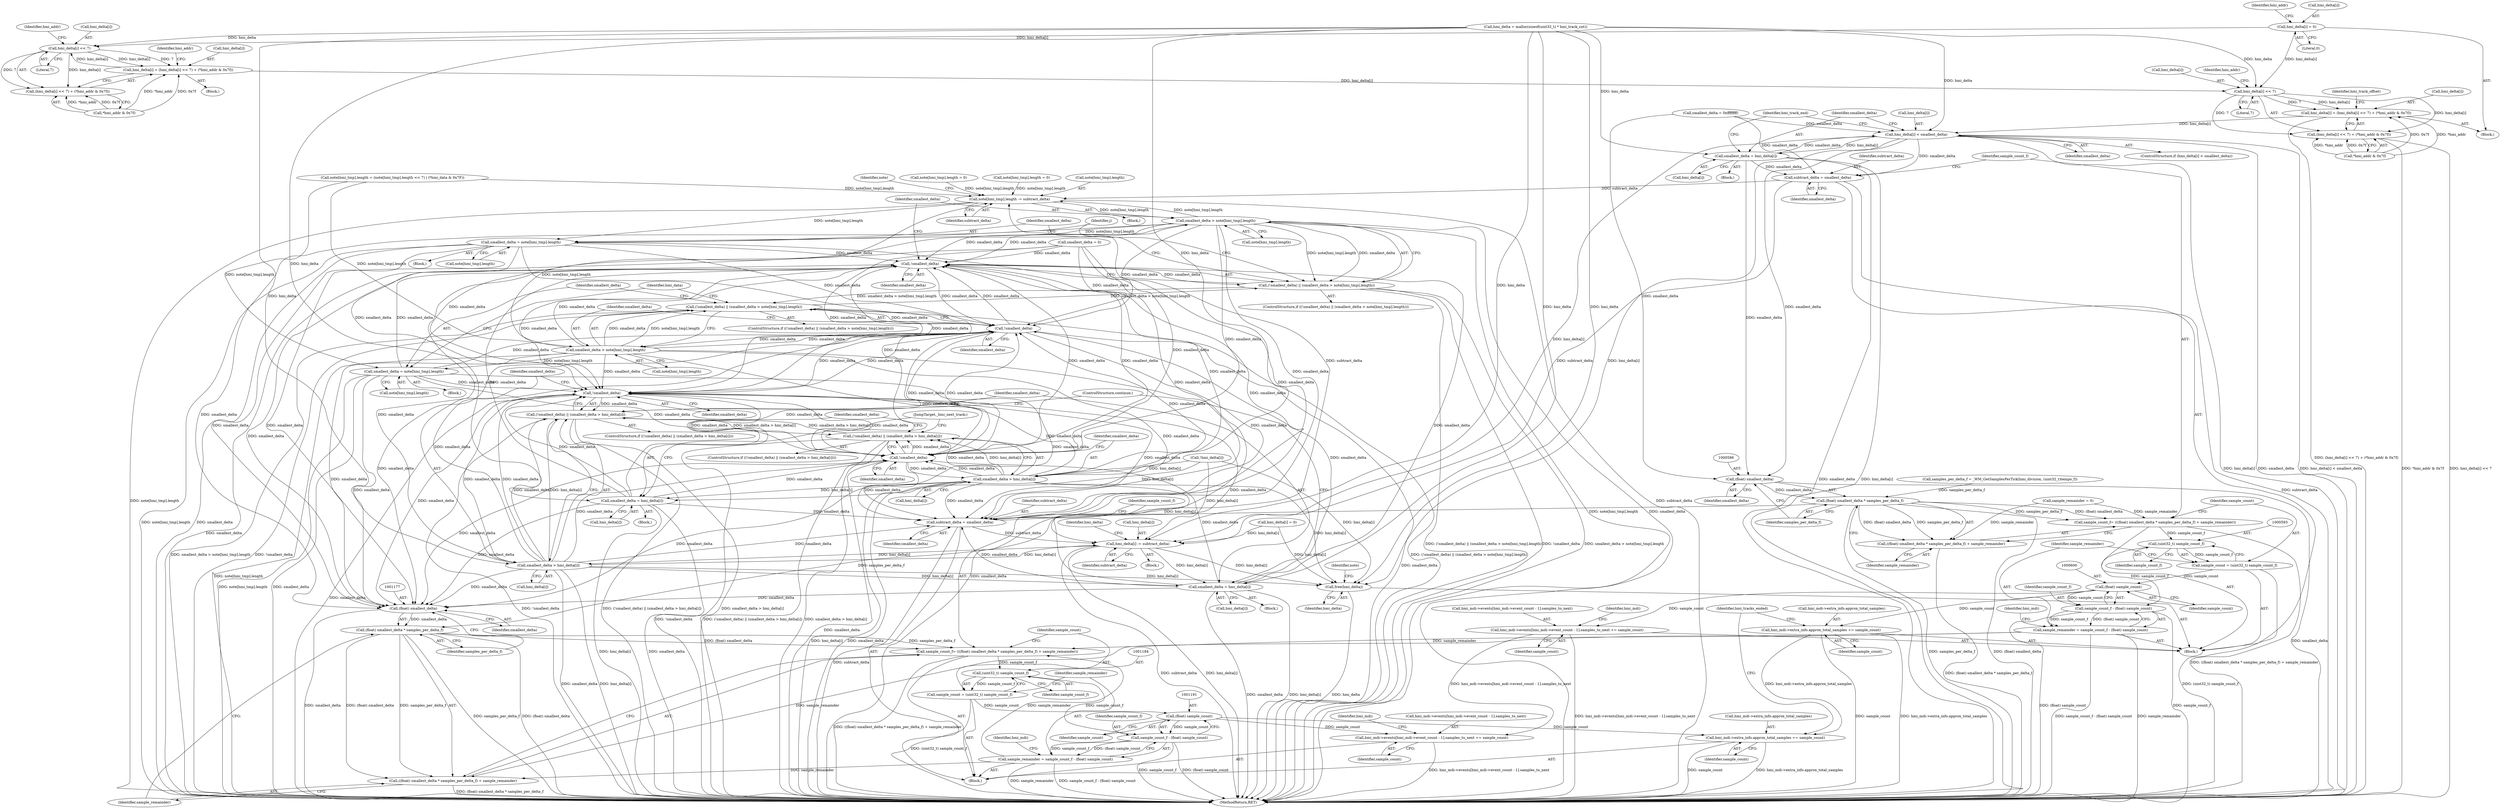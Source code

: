digraph "0_wildmidi_660b513d99bced8783a4a5984ac2f742c74ebbdd@pointer" {
"1000468" [label="(Call,hmi_delta[i] = 0)"];
"1000486" [label="(Call,hmi_delta[i] << 7)"];
"1000481" [label="(Call,hmi_delta[i] = (hmi_delta[i] << 7) + (*hmi_addr & 0x7f))"];
"1000510" [label="(Call,hmi_delta[i] << 7)"];
"1000505" [label="(Call,hmi_delta[i] = (hmi_delta[i] << 7) + (*hmi_addr & 0x7f))"];
"1000526" [label="(Call,hmi_delta[i] < smallest_delta)"];
"1000532" [label="(Call,smallest_delta = hmi_delta[i])"];
"1000578" [label="(Call,subtract_delta = smallest_delta)"];
"1000669" [label="(Call,note[hmi_tmp].length -= subtract_delta)"];
"1000687" [label="(Call,smallest_delta > note[hmi_tmp].length)"];
"1000685" [label="(Call,!smallest_delta)"];
"1000684" [label="(Call,(!smallest_delta) || (smallest_delta > note[hmi_tmp].length))"];
"1001053" [label="(Call,(!smallest_delta) || (smallest_delta > note[hmi_tmp].length))"];
"1000730" [label="(Call,!smallest_delta)"];
"1000729" [label="(Call,(!smallest_delta) || (smallest_delta > hmi_delta[i]))"];
"1001149" [label="(Call,(!smallest_delta) || (smallest_delta > hmi_delta[i]))"];
"1000732" [label="(Call,smallest_delta > hmi_delta[i])"];
"1000718" [label="(Call,hmi_delta[i] -= subtract_delta)"];
"1000738" [label="(Call,smallest_delta = hmi_delta[i])"];
"1001054" [label="(Call,!smallest_delta)"];
"1001056" [label="(Call,smallest_delta > note[hmi_tmp].length)"];
"1001064" [label="(Call,smallest_delta = note[hmi_tmp].length)"];
"1001150" [label="(Call,!smallest_delta)"];
"1001152" [label="(Call,smallest_delta > hmi_delta[i])"];
"1001158" [label="(Call,smallest_delta = hmi_delta[i])"];
"1001169" [label="(Call,subtract_delta = smallest_delta)"];
"1001176" [label="(Call,(float) smallest_delta)"];
"1001175" [label="(Call,(float) smallest_delta * samples_per_delta_f)"];
"1001172" [label="(Call,sample_count_f= (((float) smallest_delta * samples_per_delta_f) + sample_remainder))"];
"1001183" [label="(Call,(uint32_t) sample_count_f)"];
"1001181" [label="(Call,sample_count = (uint32_t) sample_count_f)"];
"1001190" [label="(Call,(float) sample_count)"];
"1001188" [label="(Call,sample_count_f - (float) sample_count)"];
"1001186" [label="(Call,sample_remainder = sample_count_f - (float) sample_count)"];
"1001174" [label="(Call,((float) smallest_delta * samples_per_delta_f) + sample_remainder)"];
"1001193" [label="(Call,hmi_mdi->events[hmi_mdi->event_count - 1].samples_to_next += sample_count)"];
"1001206" [label="(Call,hmi_mdi->extra_info.approx_total_samples += sample_count)"];
"1001270" [label="(Call,free(hmi_delta))"];
"1000695" [label="(Call,smallest_delta = note[hmi_tmp].length)"];
"1000585" [label="(Call,(float) smallest_delta)"];
"1000584" [label="(Call,(float) smallest_delta * samples_per_delta_f)"];
"1000581" [label="(Call,sample_count_f= (((float) smallest_delta * samples_per_delta_f) + sample_remainder))"];
"1000592" [label="(Call,(uint32_t) sample_count_f)"];
"1000590" [label="(Call,sample_count = (uint32_t) sample_count_f)"];
"1000599" [label="(Call,(float) sample_count)"];
"1000597" [label="(Call,sample_count_f - (float) sample_count)"];
"1000595" [label="(Call,sample_remainder = sample_count_f - (float) sample_count)"];
"1000602" [label="(Call,hmi_mdi->events[hmi_mdi->event_count - 1].samples_to_next += sample_count)"];
"1000615" [label="(Call,hmi_mdi->extra_info.approx_total_samples += sample_count)"];
"1000583" [label="(Call,((float) smallest_delta * samples_per_delta_f) + sample_remainder)"];
"1000509" [label="(Call,(hmi_delta[i] << 7) + (*hmi_addr & 0x7f))"];
"1000485" [label="(Call,(hmi_delta[i] << 7) + (*hmi_addr & 0x7f))"];
"1000694" [label="(Block,)"];
"1000491" [label="(Call,*hmi_addr & 0x7f)"];
"1001058" [label="(Call,note[hmi_tmp].length)"];
"1000668" [label="(Block,)"];
"1000722" [label="(Identifier,subtract_delta)"];
"1001052" [label="(ControlStructure,if ((!smallest_delta) || (smallest_delta > note[hmi_tmp].length)))"];
"1001053" [label="(Call,(!smallest_delta) || (smallest_delta > note[hmi_tmp].length))"];
"1000252" [label="(Call,samples_per_delta_f = _WM_GetSamplesPerTick(hmi_division, (uint32_t)tempo_f))"];
"1000597" [label="(Call,sample_count_f - (float) sample_count)"];
"1000685" [label="(Call,!smallest_delta)"];
"1001153" [label="(Identifier,smallest_delta)"];
"1001183" [label="(Call,(uint32_t) sample_count_f)"];
"1000731" [label="(Identifier,smallest_delta)"];
"1000738" [label="(Call,smallest_delta = hmi_delta[i])"];
"1001286" [label="(MethodReturn,RET)"];
"1001144" [label="(Call,!hmi_delta[i])"];
"1001180" [label="(Identifier,sample_remainder)"];
"1001057" [label="(Identifier,smallest_delta)"];
"1000510" [label="(Call,hmi_delta[i] << 7)"];
"1000689" [label="(Call,note[hmi_tmp].length)"];
"1000615" [label="(Call,hmi_mdi->extra_info.approx_total_samples += sample_count)"];
"1000472" [label="(Literal,0)"];
"1000739" [label="(Identifier,smallest_delta)"];
"1001149" [label="(Call,(!smallest_delta) || (smallest_delta > hmi_delta[i]))"];
"1000675" [label="(Identifier,subtract_delta)"];
"1000624" [label="(Identifier,hmi_tracks_ended)"];
"1001185" [label="(Identifier,sample_count_f)"];
"1001148" [label="(ControlStructure,if ((!smallest_delta) || (smallest_delta > hmi_delta[i])))"];
"1001273" [label="(Identifier,note)"];
"1000683" [label="(ControlStructure,if ((!smallest_delta) || (smallest_delta > note[hmi_tmp].length)))"];
"1000506" [label="(Call,hmi_delta[i])"];
"1000486" [label="(Call,hmi_delta[i] << 7)"];
"1000743" [label="(ControlStructure,continue;)"];
"1000594" [label="(Identifier,sample_count_f)"];
"1001178" [label="(Identifier,smallest_delta)"];
"1000679" [label="(Identifier,note)"];
"1000526" [label="(Call,hmi_delta[i] < smallest_delta)"];
"1000732" [label="(Call,smallest_delta > hmi_delta[i])"];
"1000496" [label="(Identifier,hmi_addr)"];
"1000734" [label="(Call,hmi_delta[i])"];
"1001212" [label="(Identifier,sample_count)"];
"1000564" [label="(Call,note[hmi_tmp].length = 0)"];
"1000669" [label="(Call,note[hmi_tmp].length -= subtract_delta)"];
"1000596" [label="(Identifier,sample_remainder)"];
"1000740" [label="(Call,hmi_delta[i])"];
"1001152" [label="(Call,smallest_delta > hmi_delta[i])"];
"1000517" [label="(Identifier,hmi_addr)"];
"1000592" [label="(Call,(uint32_t) sample_count_f)"];
"1000885" [label="(Call,note[hmi_tmp].length = 0)"];
"1000480" [label="(Block,)"];
"1001179" [label="(Identifier,samples_per_delta_f)"];
"1001066" [label="(Call,note[hmi_tmp].length)"];
"1001186" [label="(Call,sample_remainder = sample_count_f - (float) sample_count)"];
"1001021" [label="(Call,note[hmi_tmp].length = (note[hmi_tmp].length << 7) | (*hmi_data & 0x7F))"];
"1001193" [label="(Call,hmi_mdi->events[hmi_mdi->event_count - 1].samples_to_next += sample_count)"];
"1001206" [label="(Call,hmi_mdi->extra_info.approx_total_samples += sample_count)"];
"1001209" [label="(Identifier,hmi_mdi)"];
"1000505" [label="(Call,hmi_delta[i] = (hmi_delta[i] << 7) + (*hmi_addr & 0x7f))"];
"1000595" [label="(Call,sample_remainder = sample_count_f - (float) sample_count)"];
"1001181" [label="(Call,sample_count = (uint32_t) sample_count_f)"];
"1000485" [label="(Call,(hmi_delta[i] << 7) + (*hmi_addr & 0x7f))"];
"1001055" [label="(Identifier,smallest_delta)"];
"1000588" [label="(Identifier,samples_per_delta_f)"];
"1000579" [label="(Identifier,subtract_delta)"];
"1001174" [label="(Call,((float) smallest_delta * samples_per_delta_f) + sample_remainder)"];
"1001169" [label="(Call,subtract_delta = smallest_delta)"];
"1001158" [label="(Call,smallest_delta = hmi_delta[i])"];
"1000733" [label="(Identifier,smallest_delta)"];
"1001190" [label="(Call,(float) sample_count)"];
"1001159" [label="(Identifier,smallest_delta)"];
"1001160" [label="(Call,hmi_delta[i])"];
"1001170" [label="(Identifier,subtract_delta)"];
"1000530" [label="(Identifier,smallest_delta)"];
"1001189" [label="(Identifier,sample_count_f)"];
"1000287" [label="(Call,hmi_delta = malloc(sizeof(uint32_t) * hmi_track_cnt))"];
"1000511" [label="(Call,hmi_delta[i])"];
"1001054" [label="(Call,!smallest_delta)"];
"1000582" [label="(Identifier,sample_count_f)"];
"1000104" [label="(Block,)"];
"1000493" [label="(Identifier,hmi_addr)"];
"1000737" [label="(Block,)"];
"1001194" [label="(Call,hmi_mdi->events[hmi_mdi->event_count - 1].samples_to_next)"];
"1000718" [label="(Call,hmi_delta[i] -= subtract_delta)"];
"1001063" [label="(Block,)"];
"1000532" [label="(Call,smallest_delta = hmi_delta[i])"];
"1000476" [label="(Identifier,hmi_addr)"];
"1000585" [label="(Call,(float) smallest_delta)"];
"1000719" [label="(Call,hmi_delta[i])"];
"1001151" [label="(Identifier,smallest_delta)"];
"1000626" [label="(Block,)"];
"1001175" [label="(Call,(float) smallest_delta * samples_per_delta_f)"];
"1000627" [label="(Call,smallest_delta = 0)"];
"1000186" [label="(Call,sample_remainder = 0)"];
"1000525" [label="(ControlStructure,if (hmi_delta[i] < smallest_delta))"];
"1000730" [label="(Call,!smallest_delta)"];
"1000583" [label="(Call,((float) smallest_delta * samples_per_delta_f) + sample_remainder)"];
"1001176" [label="(Call,(float) smallest_delta)"];
"1000728" [label="(ControlStructure,if ((!smallest_delta) || (smallest_delta > hmi_delta[i])))"];
"1001172" [label="(Call,sample_count_f= (((float) smallest_delta * samples_per_delta_f) + sample_remainder))"];
"1000534" [label="(Call,hmi_delta[i])"];
"1000521" [label="(Identifier,hmi_track_offset)"];
"1000695" [label="(Call,smallest_delta = note[hmi_tmp].length)"];
"1001197" [label="(Identifier,hmi_mdi)"];
"1000315" [label="(Call,smallest_delta = 0xffffffff)"];
"1000606" [label="(Identifier,hmi_mdi)"];
"1000531" [label="(Block,)"];
"1001154" [label="(Call,hmi_delta[i])"];
"1000687" [label="(Call,smallest_delta > note[hmi_tmp].length)"];
"1000587" [label="(Identifier,smallest_delta)"];
"1000468" [label="(Call,hmi_delta[i] = 0)"];
"1001171" [label="(Identifier,smallest_delta)"];
"1001163" [label="(JumpTarget,_hmi_next_track:)"];
"1000614" [label="(Identifier,sample_count)"];
"1000490" [label="(Literal,7)"];
"1000349" [label="(Block,)"];
"1000539" [label="(Identifier,hmi_track_end)"];
"1001270" [label="(Call,free(hmi_delta))"];
"1000725" [label="(Identifier,hmi_delta)"];
"1000602" [label="(Call,hmi_mdi->events[hmi_mdi->event_count - 1].samples_to_next += sample_count)"];
"1000591" [label="(Identifier,sample_count)"];
"1000684" [label="(Call,(!smallest_delta) || (smallest_delta > note[hmi_tmp].length))"];
"1001056" [label="(Call,smallest_delta > note[hmi_tmp].length)"];
"1000590" [label="(Call,sample_count = (uint32_t) sample_count_f)"];
"1000603" [label="(Call,hmi_mdi->events[hmi_mdi->event_count - 1].samples_to_next)"];
"1001150" [label="(Call,!smallest_delta)"];
"1000753" [label="(Call,hmi_delta[i] = 0)"];
"1000580" [label="(Identifier,smallest_delta)"];
"1000653" [label="(Identifier,j)"];
"1000696" [label="(Identifier,smallest_delta)"];
"1001187" [label="(Identifier,sample_remainder)"];
"1000599" [label="(Call,(float) sample_count)"];
"1000598" [label="(Identifier,sample_count_f)"];
"1000670" [label="(Call,note[hmi_tmp].length)"];
"1000589" [label="(Identifier,sample_remainder)"];
"1000584" [label="(Call,(float) smallest_delta * samples_per_delta_f)"];
"1001205" [label="(Identifier,sample_count)"];
"1000469" [label="(Call,hmi_delta[i])"];
"1001064" [label="(Call,smallest_delta = note[hmi_tmp].length)"];
"1000509" [label="(Call,(hmi_delta[i] << 7) + (*hmi_addr & 0x7f))"];
"1000581" [label="(Call,sample_count_f= (((float) smallest_delta * samples_per_delta_f) + sample_remainder))"];
"1001188" [label="(Call,sample_count_f - (float) sample_count)"];
"1000514" [label="(Literal,7)"];
"1000578" [label="(Call,subtract_delta = smallest_delta)"];
"1001207" [label="(Call,hmi_mdi->extra_info.approx_total_samples)"];
"1000686" [label="(Identifier,smallest_delta)"];
"1001271" [label="(Identifier,hmi_delta)"];
"1001065" [label="(Identifier,smallest_delta)"];
"1000618" [label="(Identifier,hmi_mdi)"];
"1000601" [label="(Identifier,sample_count)"];
"1000487" [label="(Call,hmi_delta[i])"];
"1000621" [label="(Identifier,sample_count)"];
"1000515" [label="(Call,*hmi_addr & 0x7f)"];
"1001173" [label="(Identifier,sample_count_f)"];
"1001095" [label="(Identifier,hmi_data)"];
"1000717" [label="(Block,)"];
"1000616" [label="(Call,hmi_mdi->extra_info.approx_total_samples)"];
"1000482" [label="(Call,hmi_delta[i])"];
"1001157" [label="(Block,)"];
"1001182" [label="(Identifier,sample_count)"];
"1001192" [label="(Identifier,sample_count)"];
"1000688" [label="(Identifier,smallest_delta)"];
"1000481" [label="(Call,hmi_delta[i] = (hmi_delta[i] << 7) + (*hmi_addr & 0x7f))"];
"1000697" [label="(Call,note[hmi_tmp].length)"];
"1000527" [label="(Call,hmi_delta[i])"];
"1000729" [label="(Call,(!smallest_delta) || (smallest_delta > hmi_delta[i]))"];
"1000533" [label="(Identifier,smallest_delta)"];
"1000468" -> "1000349"  [label="AST: "];
"1000468" -> "1000472"  [label="CFG: "];
"1000469" -> "1000468"  [label="AST: "];
"1000472" -> "1000468"  [label="AST: "];
"1000476" -> "1000468"  [label="CFG: "];
"1000468" -> "1000486"  [label="DDG: hmi_delta[i]"];
"1000468" -> "1000510"  [label="DDG: hmi_delta[i]"];
"1000486" -> "1000485"  [label="AST: "];
"1000486" -> "1000490"  [label="CFG: "];
"1000487" -> "1000486"  [label="AST: "];
"1000490" -> "1000486"  [label="AST: "];
"1000493" -> "1000486"  [label="CFG: "];
"1000486" -> "1000481"  [label="DDG: hmi_delta[i]"];
"1000486" -> "1000481"  [label="DDG: 7"];
"1000486" -> "1000485"  [label="DDG: hmi_delta[i]"];
"1000486" -> "1000485"  [label="DDG: 7"];
"1000287" -> "1000486"  [label="DDG: hmi_delta"];
"1000481" -> "1000486"  [label="DDG: hmi_delta[i]"];
"1000481" -> "1000480"  [label="AST: "];
"1000481" -> "1000485"  [label="CFG: "];
"1000482" -> "1000481"  [label="AST: "];
"1000485" -> "1000481"  [label="AST: "];
"1000496" -> "1000481"  [label="CFG: "];
"1000491" -> "1000481"  [label="DDG: *hmi_addr"];
"1000491" -> "1000481"  [label="DDG: 0x7f"];
"1000481" -> "1000510"  [label="DDG: hmi_delta[i]"];
"1000510" -> "1000509"  [label="AST: "];
"1000510" -> "1000514"  [label="CFG: "];
"1000511" -> "1000510"  [label="AST: "];
"1000514" -> "1000510"  [label="AST: "];
"1000517" -> "1000510"  [label="CFG: "];
"1000510" -> "1000505"  [label="DDG: hmi_delta[i]"];
"1000510" -> "1000505"  [label="DDG: 7"];
"1000510" -> "1000509"  [label="DDG: hmi_delta[i]"];
"1000510" -> "1000509"  [label="DDG: 7"];
"1000287" -> "1000510"  [label="DDG: hmi_delta"];
"1000505" -> "1000349"  [label="AST: "];
"1000505" -> "1000509"  [label="CFG: "];
"1000506" -> "1000505"  [label="AST: "];
"1000509" -> "1000505"  [label="AST: "];
"1000521" -> "1000505"  [label="CFG: "];
"1000505" -> "1001286"  [label="DDG: (hmi_delta[i] << 7) + (*hmi_addr & 0x7f)"];
"1000515" -> "1000505"  [label="DDG: *hmi_addr"];
"1000515" -> "1000505"  [label="DDG: 0x7f"];
"1000505" -> "1000526"  [label="DDG: hmi_delta[i]"];
"1000526" -> "1000525"  [label="AST: "];
"1000526" -> "1000530"  [label="CFG: "];
"1000527" -> "1000526"  [label="AST: "];
"1000530" -> "1000526"  [label="AST: "];
"1000533" -> "1000526"  [label="CFG: "];
"1000539" -> "1000526"  [label="CFG: "];
"1000526" -> "1001286"  [label="DDG: smallest_delta"];
"1000526" -> "1001286"  [label="DDG: hmi_delta[i] < smallest_delta"];
"1000526" -> "1001286"  [label="DDG: hmi_delta[i]"];
"1000287" -> "1000526"  [label="DDG: hmi_delta"];
"1000532" -> "1000526"  [label="DDG: smallest_delta"];
"1000315" -> "1000526"  [label="DDG: smallest_delta"];
"1000526" -> "1000532"  [label="DDG: hmi_delta[i]"];
"1000526" -> "1000578"  [label="DDG: smallest_delta"];
"1000526" -> "1000585"  [label="DDG: smallest_delta"];
"1000526" -> "1000718"  [label="DDG: hmi_delta[i]"];
"1000526" -> "1001270"  [label="DDG: hmi_delta[i]"];
"1000532" -> "1000531"  [label="AST: "];
"1000532" -> "1000534"  [label="CFG: "];
"1000533" -> "1000532"  [label="AST: "];
"1000534" -> "1000532"  [label="AST: "];
"1000539" -> "1000532"  [label="CFG: "];
"1000532" -> "1001286"  [label="DDG: smallest_delta"];
"1000532" -> "1001286"  [label="DDG: hmi_delta[i]"];
"1000287" -> "1000532"  [label="DDG: hmi_delta"];
"1000532" -> "1000578"  [label="DDG: smallest_delta"];
"1000532" -> "1000585"  [label="DDG: smallest_delta"];
"1000578" -> "1000104"  [label="AST: "];
"1000578" -> "1000580"  [label="CFG: "];
"1000579" -> "1000578"  [label="AST: "];
"1000580" -> "1000578"  [label="AST: "];
"1000582" -> "1000578"  [label="CFG: "];
"1000578" -> "1001286"  [label="DDG: subtract_delta"];
"1000315" -> "1000578"  [label="DDG: smallest_delta"];
"1000578" -> "1000669"  [label="DDG: subtract_delta"];
"1000578" -> "1000718"  [label="DDG: subtract_delta"];
"1000669" -> "1000668"  [label="AST: "];
"1000669" -> "1000675"  [label="CFG: "];
"1000670" -> "1000669"  [label="AST: "];
"1000675" -> "1000669"  [label="AST: "];
"1000679" -> "1000669"  [label="CFG: "];
"1000669" -> "1001286"  [label="DDG: subtract_delta"];
"1000669" -> "1001286"  [label="DDG: note[hmi_tmp].length"];
"1001169" -> "1000669"  [label="DDG: subtract_delta"];
"1001056" -> "1000669"  [label="DDG: note[hmi_tmp].length"];
"1000885" -> "1000669"  [label="DDG: note[hmi_tmp].length"];
"1000564" -> "1000669"  [label="DDG: note[hmi_tmp].length"];
"1001021" -> "1000669"  [label="DDG: note[hmi_tmp].length"];
"1000687" -> "1000669"  [label="DDG: note[hmi_tmp].length"];
"1000669" -> "1000687"  [label="DDG: note[hmi_tmp].length"];
"1000669" -> "1000695"  [label="DDG: note[hmi_tmp].length"];
"1000687" -> "1000684"  [label="AST: "];
"1000687" -> "1000689"  [label="CFG: "];
"1000688" -> "1000687"  [label="AST: "];
"1000689" -> "1000687"  [label="AST: "];
"1000684" -> "1000687"  [label="CFG: "];
"1000687" -> "1001286"  [label="DDG: note[hmi_tmp].length"];
"1000687" -> "1001286"  [label="DDG: smallest_delta"];
"1000687" -> "1000685"  [label="DDG: smallest_delta"];
"1000687" -> "1000684"  [label="DDG: smallest_delta"];
"1000687" -> "1000684"  [label="DDG: note[hmi_tmp].length"];
"1000685" -> "1000687"  [label="DDG: smallest_delta"];
"1000687" -> "1000695"  [label="DDG: note[hmi_tmp].length"];
"1000687" -> "1000730"  [label="DDG: smallest_delta"];
"1000687" -> "1001054"  [label="DDG: smallest_delta"];
"1000687" -> "1001150"  [label="DDG: smallest_delta"];
"1000687" -> "1001169"  [label="DDG: smallest_delta"];
"1000687" -> "1001176"  [label="DDG: smallest_delta"];
"1000685" -> "1000684"  [label="AST: "];
"1000685" -> "1000686"  [label="CFG: "];
"1000686" -> "1000685"  [label="AST: "];
"1000688" -> "1000685"  [label="CFG: "];
"1000684" -> "1000685"  [label="CFG: "];
"1000685" -> "1001286"  [label="DDG: smallest_delta"];
"1000685" -> "1000684"  [label="DDG: smallest_delta"];
"1001056" -> "1000685"  [label="DDG: smallest_delta"];
"1001150" -> "1000685"  [label="DDG: smallest_delta"];
"1000738" -> "1000685"  [label="DDG: smallest_delta"];
"1000627" -> "1000685"  [label="DDG: smallest_delta"];
"1001064" -> "1000685"  [label="DDG: smallest_delta"];
"1000730" -> "1000685"  [label="DDG: smallest_delta"];
"1000732" -> "1000685"  [label="DDG: smallest_delta"];
"1000695" -> "1000685"  [label="DDG: smallest_delta"];
"1001054" -> "1000685"  [label="DDG: smallest_delta"];
"1001158" -> "1000685"  [label="DDG: smallest_delta"];
"1001152" -> "1000685"  [label="DDG: smallest_delta"];
"1000685" -> "1000730"  [label="DDG: smallest_delta"];
"1000685" -> "1001054"  [label="DDG: smallest_delta"];
"1000685" -> "1001150"  [label="DDG: smallest_delta"];
"1000685" -> "1001169"  [label="DDG: smallest_delta"];
"1000685" -> "1001176"  [label="DDG: smallest_delta"];
"1000684" -> "1000683"  [label="AST: "];
"1000696" -> "1000684"  [label="CFG: "];
"1000653" -> "1000684"  [label="CFG: "];
"1000684" -> "1001286"  [label="DDG: (!smallest_delta) || (smallest_delta > note[hmi_tmp].length)"];
"1000684" -> "1001286"  [label="DDG: !smallest_delta"];
"1000684" -> "1001286"  [label="DDG: smallest_delta > note[hmi_tmp].length"];
"1001053" -> "1000684"  [label="DDG: smallest_delta > note[hmi_tmp].length"];
"1000684" -> "1001053"  [label="DDG: smallest_delta > note[hmi_tmp].length"];
"1001053" -> "1001052"  [label="AST: "];
"1001053" -> "1001054"  [label="CFG: "];
"1001053" -> "1001056"  [label="CFG: "];
"1001054" -> "1001053"  [label="AST: "];
"1001056" -> "1001053"  [label="AST: "];
"1001065" -> "1001053"  [label="CFG: "];
"1001095" -> "1001053"  [label="CFG: "];
"1001053" -> "1001286"  [label="DDG: smallest_delta > note[hmi_tmp].length"];
"1001053" -> "1001286"  [label="DDG: !smallest_delta"];
"1001053" -> "1001286"  [label="DDG: (!smallest_delta) || (smallest_delta > note[hmi_tmp].length)"];
"1001054" -> "1001053"  [label="DDG: smallest_delta"];
"1001056" -> "1001053"  [label="DDG: smallest_delta"];
"1001056" -> "1001053"  [label="DDG: note[hmi_tmp].length"];
"1000730" -> "1000729"  [label="AST: "];
"1000730" -> "1000731"  [label="CFG: "];
"1000731" -> "1000730"  [label="AST: "];
"1000733" -> "1000730"  [label="CFG: "];
"1000729" -> "1000730"  [label="CFG: "];
"1000730" -> "1001286"  [label="DDG: smallest_delta"];
"1000730" -> "1000729"  [label="DDG: smallest_delta"];
"1001056" -> "1000730"  [label="DDG: smallest_delta"];
"1001150" -> "1000730"  [label="DDG: smallest_delta"];
"1000738" -> "1000730"  [label="DDG: smallest_delta"];
"1000627" -> "1000730"  [label="DDG: smallest_delta"];
"1001064" -> "1000730"  [label="DDG: smallest_delta"];
"1000732" -> "1000730"  [label="DDG: smallest_delta"];
"1000695" -> "1000730"  [label="DDG: smallest_delta"];
"1001054" -> "1000730"  [label="DDG: smallest_delta"];
"1001158" -> "1000730"  [label="DDG: smallest_delta"];
"1001152" -> "1000730"  [label="DDG: smallest_delta"];
"1000730" -> "1000732"  [label="DDG: smallest_delta"];
"1000730" -> "1001054"  [label="DDG: smallest_delta"];
"1000730" -> "1001150"  [label="DDG: smallest_delta"];
"1000730" -> "1001169"  [label="DDG: smallest_delta"];
"1000730" -> "1001176"  [label="DDG: smallest_delta"];
"1000729" -> "1000728"  [label="AST: "];
"1000729" -> "1000732"  [label="CFG: "];
"1000732" -> "1000729"  [label="AST: "];
"1000739" -> "1000729"  [label="CFG: "];
"1000743" -> "1000729"  [label="CFG: "];
"1000729" -> "1001286"  [label="DDG: !smallest_delta"];
"1000729" -> "1001286"  [label="DDG: (!smallest_delta) || (smallest_delta > hmi_delta[i])"];
"1000729" -> "1001286"  [label="DDG: smallest_delta > hmi_delta[i]"];
"1001149" -> "1000729"  [label="DDG: smallest_delta > hmi_delta[i]"];
"1000732" -> "1000729"  [label="DDG: smallest_delta"];
"1000732" -> "1000729"  [label="DDG: hmi_delta[i]"];
"1000729" -> "1001149"  [label="DDG: smallest_delta > hmi_delta[i]"];
"1001149" -> "1001148"  [label="AST: "];
"1001149" -> "1001150"  [label="CFG: "];
"1001149" -> "1001152"  [label="CFG: "];
"1001150" -> "1001149"  [label="AST: "];
"1001152" -> "1001149"  [label="AST: "];
"1001159" -> "1001149"  [label="CFG: "];
"1001163" -> "1001149"  [label="CFG: "];
"1001149" -> "1001286"  [label="DDG: !smallest_delta"];
"1001149" -> "1001286"  [label="DDG: smallest_delta > hmi_delta[i]"];
"1001149" -> "1001286"  [label="DDG: (!smallest_delta) || (smallest_delta > hmi_delta[i])"];
"1001150" -> "1001149"  [label="DDG: smallest_delta"];
"1001152" -> "1001149"  [label="DDG: smallest_delta"];
"1001152" -> "1001149"  [label="DDG: hmi_delta[i]"];
"1000732" -> "1000734"  [label="CFG: "];
"1000733" -> "1000732"  [label="AST: "];
"1000734" -> "1000732"  [label="AST: "];
"1000732" -> "1001286"  [label="DDG: hmi_delta[i]"];
"1000732" -> "1001286"  [label="DDG: smallest_delta"];
"1000732" -> "1000718"  [label="DDG: hmi_delta[i]"];
"1000718" -> "1000732"  [label="DDG: hmi_delta[i]"];
"1000287" -> "1000732"  [label="DDG: hmi_delta"];
"1000732" -> "1000738"  [label="DDG: hmi_delta[i]"];
"1000732" -> "1001054"  [label="DDG: smallest_delta"];
"1000732" -> "1001150"  [label="DDG: smallest_delta"];
"1000732" -> "1001169"  [label="DDG: smallest_delta"];
"1000732" -> "1001176"  [label="DDG: smallest_delta"];
"1000732" -> "1001270"  [label="DDG: hmi_delta[i]"];
"1000718" -> "1000717"  [label="AST: "];
"1000718" -> "1000722"  [label="CFG: "];
"1000719" -> "1000718"  [label="AST: "];
"1000722" -> "1000718"  [label="AST: "];
"1000725" -> "1000718"  [label="CFG: "];
"1000718" -> "1001286"  [label="DDG: hmi_delta[i]"];
"1000718" -> "1001286"  [label="DDG: subtract_delta"];
"1001169" -> "1000718"  [label="DDG: subtract_delta"];
"1000753" -> "1000718"  [label="DDG: hmi_delta[i]"];
"1001152" -> "1000718"  [label="DDG: hmi_delta[i]"];
"1000287" -> "1000718"  [label="DDG: hmi_delta"];
"1001144" -> "1000718"  [label="DDG: hmi_delta[i]"];
"1000718" -> "1000738"  [label="DDG: hmi_delta[i]"];
"1000718" -> "1001270"  [label="DDG: hmi_delta[i]"];
"1000738" -> "1000737"  [label="AST: "];
"1000738" -> "1000740"  [label="CFG: "];
"1000739" -> "1000738"  [label="AST: "];
"1000740" -> "1000738"  [label="AST: "];
"1000743" -> "1000738"  [label="CFG: "];
"1000738" -> "1001286"  [label="DDG: smallest_delta"];
"1000738" -> "1001286"  [label="DDG: hmi_delta[i]"];
"1000287" -> "1000738"  [label="DDG: hmi_delta"];
"1000738" -> "1001054"  [label="DDG: smallest_delta"];
"1000738" -> "1001150"  [label="DDG: smallest_delta"];
"1000738" -> "1001169"  [label="DDG: smallest_delta"];
"1000738" -> "1001176"  [label="DDG: smallest_delta"];
"1001054" -> "1001055"  [label="CFG: "];
"1001055" -> "1001054"  [label="AST: "];
"1001057" -> "1001054"  [label="CFG: "];
"1001054" -> "1001286"  [label="DDG: smallest_delta"];
"1001056" -> "1001054"  [label="DDG: smallest_delta"];
"1001150" -> "1001054"  [label="DDG: smallest_delta"];
"1000627" -> "1001054"  [label="DDG: smallest_delta"];
"1001064" -> "1001054"  [label="DDG: smallest_delta"];
"1000695" -> "1001054"  [label="DDG: smallest_delta"];
"1001158" -> "1001054"  [label="DDG: smallest_delta"];
"1001152" -> "1001054"  [label="DDG: smallest_delta"];
"1001054" -> "1001056"  [label="DDG: smallest_delta"];
"1001054" -> "1001150"  [label="DDG: smallest_delta"];
"1001054" -> "1001169"  [label="DDG: smallest_delta"];
"1001054" -> "1001176"  [label="DDG: smallest_delta"];
"1001056" -> "1001058"  [label="CFG: "];
"1001057" -> "1001056"  [label="AST: "];
"1001058" -> "1001056"  [label="AST: "];
"1001056" -> "1001286"  [label="DDG: smallest_delta"];
"1001056" -> "1001286"  [label="DDG: note[hmi_tmp].length"];
"1001021" -> "1001056"  [label="DDG: note[hmi_tmp].length"];
"1001056" -> "1001064"  [label="DDG: note[hmi_tmp].length"];
"1001056" -> "1001150"  [label="DDG: smallest_delta"];
"1001056" -> "1001169"  [label="DDG: smallest_delta"];
"1001056" -> "1001176"  [label="DDG: smallest_delta"];
"1001064" -> "1001063"  [label="AST: "];
"1001064" -> "1001066"  [label="CFG: "];
"1001065" -> "1001064"  [label="AST: "];
"1001066" -> "1001064"  [label="AST: "];
"1001095" -> "1001064"  [label="CFG: "];
"1001064" -> "1001286"  [label="DDG: note[hmi_tmp].length"];
"1001064" -> "1001286"  [label="DDG: smallest_delta"];
"1001021" -> "1001064"  [label="DDG: note[hmi_tmp].length"];
"1001064" -> "1001150"  [label="DDG: smallest_delta"];
"1001064" -> "1001169"  [label="DDG: smallest_delta"];
"1001064" -> "1001176"  [label="DDG: smallest_delta"];
"1001150" -> "1001151"  [label="CFG: "];
"1001151" -> "1001150"  [label="AST: "];
"1001153" -> "1001150"  [label="CFG: "];
"1001150" -> "1001286"  [label="DDG: smallest_delta"];
"1000627" -> "1001150"  [label="DDG: smallest_delta"];
"1000695" -> "1001150"  [label="DDG: smallest_delta"];
"1001158" -> "1001150"  [label="DDG: smallest_delta"];
"1001152" -> "1001150"  [label="DDG: smallest_delta"];
"1001150" -> "1001152"  [label="DDG: smallest_delta"];
"1001150" -> "1001169"  [label="DDG: smallest_delta"];
"1001150" -> "1001176"  [label="DDG: smallest_delta"];
"1001152" -> "1001154"  [label="CFG: "];
"1001153" -> "1001152"  [label="AST: "];
"1001154" -> "1001152"  [label="AST: "];
"1001152" -> "1001286"  [label="DDG: hmi_delta[i]"];
"1001152" -> "1001286"  [label="DDG: smallest_delta"];
"1001144" -> "1001152"  [label="DDG: hmi_delta[i]"];
"1000287" -> "1001152"  [label="DDG: hmi_delta"];
"1001152" -> "1001158"  [label="DDG: hmi_delta[i]"];
"1001152" -> "1001169"  [label="DDG: smallest_delta"];
"1001152" -> "1001176"  [label="DDG: smallest_delta"];
"1001152" -> "1001270"  [label="DDG: hmi_delta[i]"];
"1001158" -> "1001157"  [label="AST: "];
"1001158" -> "1001160"  [label="CFG: "];
"1001159" -> "1001158"  [label="AST: "];
"1001160" -> "1001158"  [label="AST: "];
"1001163" -> "1001158"  [label="CFG: "];
"1001158" -> "1001286"  [label="DDG: hmi_delta[i]"];
"1001158" -> "1001286"  [label="DDG: smallest_delta"];
"1001144" -> "1001158"  [label="DDG: hmi_delta[i]"];
"1000287" -> "1001158"  [label="DDG: hmi_delta"];
"1001158" -> "1001169"  [label="DDG: smallest_delta"];
"1001158" -> "1001176"  [label="DDG: smallest_delta"];
"1001169" -> "1000626"  [label="AST: "];
"1001169" -> "1001171"  [label="CFG: "];
"1001170" -> "1001169"  [label="AST: "];
"1001171" -> "1001169"  [label="AST: "];
"1001173" -> "1001169"  [label="CFG: "];
"1001169" -> "1001286"  [label="DDG: subtract_delta"];
"1000627" -> "1001169"  [label="DDG: smallest_delta"];
"1000695" -> "1001169"  [label="DDG: smallest_delta"];
"1001176" -> "1001175"  [label="AST: "];
"1001176" -> "1001178"  [label="CFG: "];
"1001177" -> "1001176"  [label="AST: "];
"1001178" -> "1001176"  [label="AST: "];
"1001179" -> "1001176"  [label="CFG: "];
"1001176" -> "1001286"  [label="DDG: smallest_delta"];
"1001176" -> "1001175"  [label="DDG: smallest_delta"];
"1000627" -> "1001176"  [label="DDG: smallest_delta"];
"1000695" -> "1001176"  [label="DDG: smallest_delta"];
"1001175" -> "1001174"  [label="AST: "];
"1001175" -> "1001179"  [label="CFG: "];
"1001179" -> "1001175"  [label="AST: "];
"1001180" -> "1001175"  [label="CFG: "];
"1001175" -> "1001286"  [label="DDG: (float) smallest_delta"];
"1001175" -> "1001286"  [label="DDG: samples_per_delta_f"];
"1001175" -> "1001172"  [label="DDG: (float) smallest_delta"];
"1001175" -> "1001172"  [label="DDG: samples_per_delta_f"];
"1001175" -> "1001174"  [label="DDG: (float) smallest_delta"];
"1001175" -> "1001174"  [label="DDG: samples_per_delta_f"];
"1000584" -> "1001175"  [label="DDG: samples_per_delta_f"];
"1001172" -> "1000626"  [label="AST: "];
"1001172" -> "1001174"  [label="CFG: "];
"1001173" -> "1001172"  [label="AST: "];
"1001174" -> "1001172"  [label="AST: "];
"1001182" -> "1001172"  [label="CFG: "];
"1001172" -> "1001286"  [label="DDG: ((float) smallest_delta * samples_per_delta_f) + sample_remainder"];
"1000595" -> "1001172"  [label="DDG: sample_remainder"];
"1001186" -> "1001172"  [label="DDG: sample_remainder"];
"1001172" -> "1001183"  [label="DDG: sample_count_f"];
"1001183" -> "1001181"  [label="AST: "];
"1001183" -> "1001185"  [label="CFG: "];
"1001184" -> "1001183"  [label="AST: "];
"1001185" -> "1001183"  [label="AST: "];
"1001181" -> "1001183"  [label="CFG: "];
"1001183" -> "1001181"  [label="DDG: sample_count_f"];
"1001183" -> "1001188"  [label="DDG: sample_count_f"];
"1001181" -> "1000626"  [label="AST: "];
"1001182" -> "1001181"  [label="AST: "];
"1001187" -> "1001181"  [label="CFG: "];
"1001181" -> "1001286"  [label="DDG: (uint32_t) sample_count_f"];
"1001181" -> "1001190"  [label="DDG: sample_count"];
"1001190" -> "1001188"  [label="AST: "];
"1001190" -> "1001192"  [label="CFG: "];
"1001191" -> "1001190"  [label="AST: "];
"1001192" -> "1001190"  [label="AST: "];
"1001188" -> "1001190"  [label="CFG: "];
"1001190" -> "1001188"  [label="DDG: sample_count"];
"1001190" -> "1001193"  [label="DDG: sample_count"];
"1001190" -> "1001206"  [label="DDG: sample_count"];
"1001188" -> "1001186"  [label="AST: "];
"1001189" -> "1001188"  [label="AST: "];
"1001186" -> "1001188"  [label="CFG: "];
"1001188" -> "1001286"  [label="DDG: sample_count_f"];
"1001188" -> "1001286"  [label="DDG: (float) sample_count"];
"1001188" -> "1001186"  [label="DDG: sample_count_f"];
"1001188" -> "1001186"  [label="DDG: (float) sample_count"];
"1001186" -> "1000626"  [label="AST: "];
"1001187" -> "1001186"  [label="AST: "];
"1001197" -> "1001186"  [label="CFG: "];
"1001186" -> "1001286"  [label="DDG: sample_count_f - (float) sample_count"];
"1001186" -> "1001286"  [label="DDG: sample_remainder"];
"1001186" -> "1001174"  [label="DDG: sample_remainder"];
"1001174" -> "1001180"  [label="CFG: "];
"1001180" -> "1001174"  [label="AST: "];
"1001174" -> "1001286"  [label="DDG: (float) smallest_delta * samples_per_delta_f"];
"1000595" -> "1001174"  [label="DDG: sample_remainder"];
"1001193" -> "1000626"  [label="AST: "];
"1001193" -> "1001205"  [label="CFG: "];
"1001194" -> "1001193"  [label="AST: "];
"1001205" -> "1001193"  [label="AST: "];
"1001209" -> "1001193"  [label="CFG: "];
"1001193" -> "1001286"  [label="DDG: hmi_mdi->events[hmi_mdi->event_count - 1].samples_to_next"];
"1000602" -> "1001193"  [label="DDG: hmi_mdi->events[hmi_mdi->event_count - 1].samples_to_next"];
"1001206" -> "1000626"  [label="AST: "];
"1001206" -> "1001212"  [label="CFG: "];
"1001207" -> "1001206"  [label="AST: "];
"1001212" -> "1001206"  [label="AST: "];
"1000624" -> "1001206"  [label="CFG: "];
"1001206" -> "1001286"  [label="DDG: sample_count"];
"1001206" -> "1001286"  [label="DDG: hmi_mdi->extra_info.approx_total_samples"];
"1000615" -> "1001206"  [label="DDG: hmi_mdi->extra_info.approx_total_samples"];
"1001270" -> "1000104"  [label="AST: "];
"1001270" -> "1001271"  [label="CFG: "];
"1001271" -> "1001270"  [label="AST: "];
"1001273" -> "1001270"  [label="CFG: "];
"1001270" -> "1001286"  [label="DDG: hmi_delta"];
"1000753" -> "1001270"  [label="DDG: hmi_delta[i]"];
"1000287" -> "1001270"  [label="DDG: hmi_delta"];
"1001144" -> "1001270"  [label="DDG: hmi_delta[i]"];
"1000695" -> "1000694"  [label="AST: "];
"1000695" -> "1000697"  [label="CFG: "];
"1000696" -> "1000695"  [label="AST: "];
"1000697" -> "1000695"  [label="AST: "];
"1000653" -> "1000695"  [label="CFG: "];
"1000695" -> "1001286"  [label="DDG: smallest_delta"];
"1000695" -> "1001286"  [label="DDG: note[hmi_tmp].length"];
"1000585" -> "1000584"  [label="AST: "];
"1000585" -> "1000587"  [label="CFG: "];
"1000586" -> "1000585"  [label="AST: "];
"1000587" -> "1000585"  [label="AST: "];
"1000588" -> "1000585"  [label="CFG: "];
"1000585" -> "1001286"  [label="DDG: smallest_delta"];
"1000585" -> "1000584"  [label="DDG: smallest_delta"];
"1000315" -> "1000585"  [label="DDG: smallest_delta"];
"1000584" -> "1000583"  [label="AST: "];
"1000584" -> "1000588"  [label="CFG: "];
"1000588" -> "1000584"  [label="AST: "];
"1000589" -> "1000584"  [label="CFG: "];
"1000584" -> "1001286"  [label="DDG: samples_per_delta_f"];
"1000584" -> "1001286"  [label="DDG: (float) smallest_delta"];
"1000584" -> "1000581"  [label="DDG: (float) smallest_delta"];
"1000584" -> "1000581"  [label="DDG: samples_per_delta_f"];
"1000584" -> "1000583"  [label="DDG: (float) smallest_delta"];
"1000584" -> "1000583"  [label="DDG: samples_per_delta_f"];
"1000252" -> "1000584"  [label="DDG: samples_per_delta_f"];
"1000581" -> "1000104"  [label="AST: "];
"1000581" -> "1000583"  [label="CFG: "];
"1000582" -> "1000581"  [label="AST: "];
"1000583" -> "1000581"  [label="AST: "];
"1000591" -> "1000581"  [label="CFG: "];
"1000581" -> "1001286"  [label="DDG: ((float) smallest_delta * samples_per_delta_f) + sample_remainder"];
"1000186" -> "1000581"  [label="DDG: sample_remainder"];
"1000581" -> "1000592"  [label="DDG: sample_count_f"];
"1000592" -> "1000590"  [label="AST: "];
"1000592" -> "1000594"  [label="CFG: "];
"1000593" -> "1000592"  [label="AST: "];
"1000594" -> "1000592"  [label="AST: "];
"1000590" -> "1000592"  [label="CFG: "];
"1000592" -> "1000590"  [label="DDG: sample_count_f"];
"1000592" -> "1000597"  [label="DDG: sample_count_f"];
"1000590" -> "1000104"  [label="AST: "];
"1000591" -> "1000590"  [label="AST: "];
"1000596" -> "1000590"  [label="CFG: "];
"1000590" -> "1001286"  [label="DDG: (uint32_t) sample_count_f"];
"1000590" -> "1000599"  [label="DDG: sample_count"];
"1000599" -> "1000597"  [label="AST: "];
"1000599" -> "1000601"  [label="CFG: "];
"1000600" -> "1000599"  [label="AST: "];
"1000601" -> "1000599"  [label="AST: "];
"1000597" -> "1000599"  [label="CFG: "];
"1000599" -> "1000597"  [label="DDG: sample_count"];
"1000599" -> "1000602"  [label="DDG: sample_count"];
"1000599" -> "1000615"  [label="DDG: sample_count"];
"1000597" -> "1000595"  [label="AST: "];
"1000598" -> "1000597"  [label="AST: "];
"1000595" -> "1000597"  [label="CFG: "];
"1000597" -> "1001286"  [label="DDG: (float) sample_count"];
"1000597" -> "1001286"  [label="DDG: sample_count_f"];
"1000597" -> "1000595"  [label="DDG: sample_count_f"];
"1000597" -> "1000595"  [label="DDG: (float) sample_count"];
"1000595" -> "1000104"  [label="AST: "];
"1000596" -> "1000595"  [label="AST: "];
"1000606" -> "1000595"  [label="CFG: "];
"1000595" -> "1001286"  [label="DDG: sample_count_f - (float) sample_count"];
"1000595" -> "1001286"  [label="DDG: sample_remainder"];
"1000602" -> "1000104"  [label="AST: "];
"1000602" -> "1000614"  [label="CFG: "];
"1000603" -> "1000602"  [label="AST: "];
"1000614" -> "1000602"  [label="AST: "];
"1000618" -> "1000602"  [label="CFG: "];
"1000602" -> "1001286"  [label="DDG: hmi_mdi->events[hmi_mdi->event_count - 1].samples_to_next"];
"1000615" -> "1000104"  [label="AST: "];
"1000615" -> "1000621"  [label="CFG: "];
"1000616" -> "1000615"  [label="AST: "];
"1000621" -> "1000615"  [label="AST: "];
"1000624" -> "1000615"  [label="CFG: "];
"1000615" -> "1001286"  [label="DDG: sample_count"];
"1000615" -> "1001286"  [label="DDG: hmi_mdi->extra_info.approx_total_samples"];
"1000583" -> "1000589"  [label="CFG: "];
"1000589" -> "1000583"  [label="AST: "];
"1000583" -> "1001286"  [label="DDG: (float) smallest_delta * samples_per_delta_f"];
"1000186" -> "1000583"  [label="DDG: sample_remainder"];
"1000509" -> "1000515"  [label="CFG: "];
"1000515" -> "1000509"  [label="AST: "];
"1000509" -> "1001286"  [label="DDG: *hmi_addr & 0x7f"];
"1000509" -> "1001286"  [label="DDG: hmi_delta[i] << 7"];
"1000515" -> "1000509"  [label="DDG: *hmi_addr"];
"1000515" -> "1000509"  [label="DDG: 0x7f"];
"1000485" -> "1000491"  [label="CFG: "];
"1000491" -> "1000485"  [label="AST: "];
"1000491" -> "1000485"  [label="DDG: *hmi_addr"];
"1000491" -> "1000485"  [label="DDG: 0x7f"];
}
